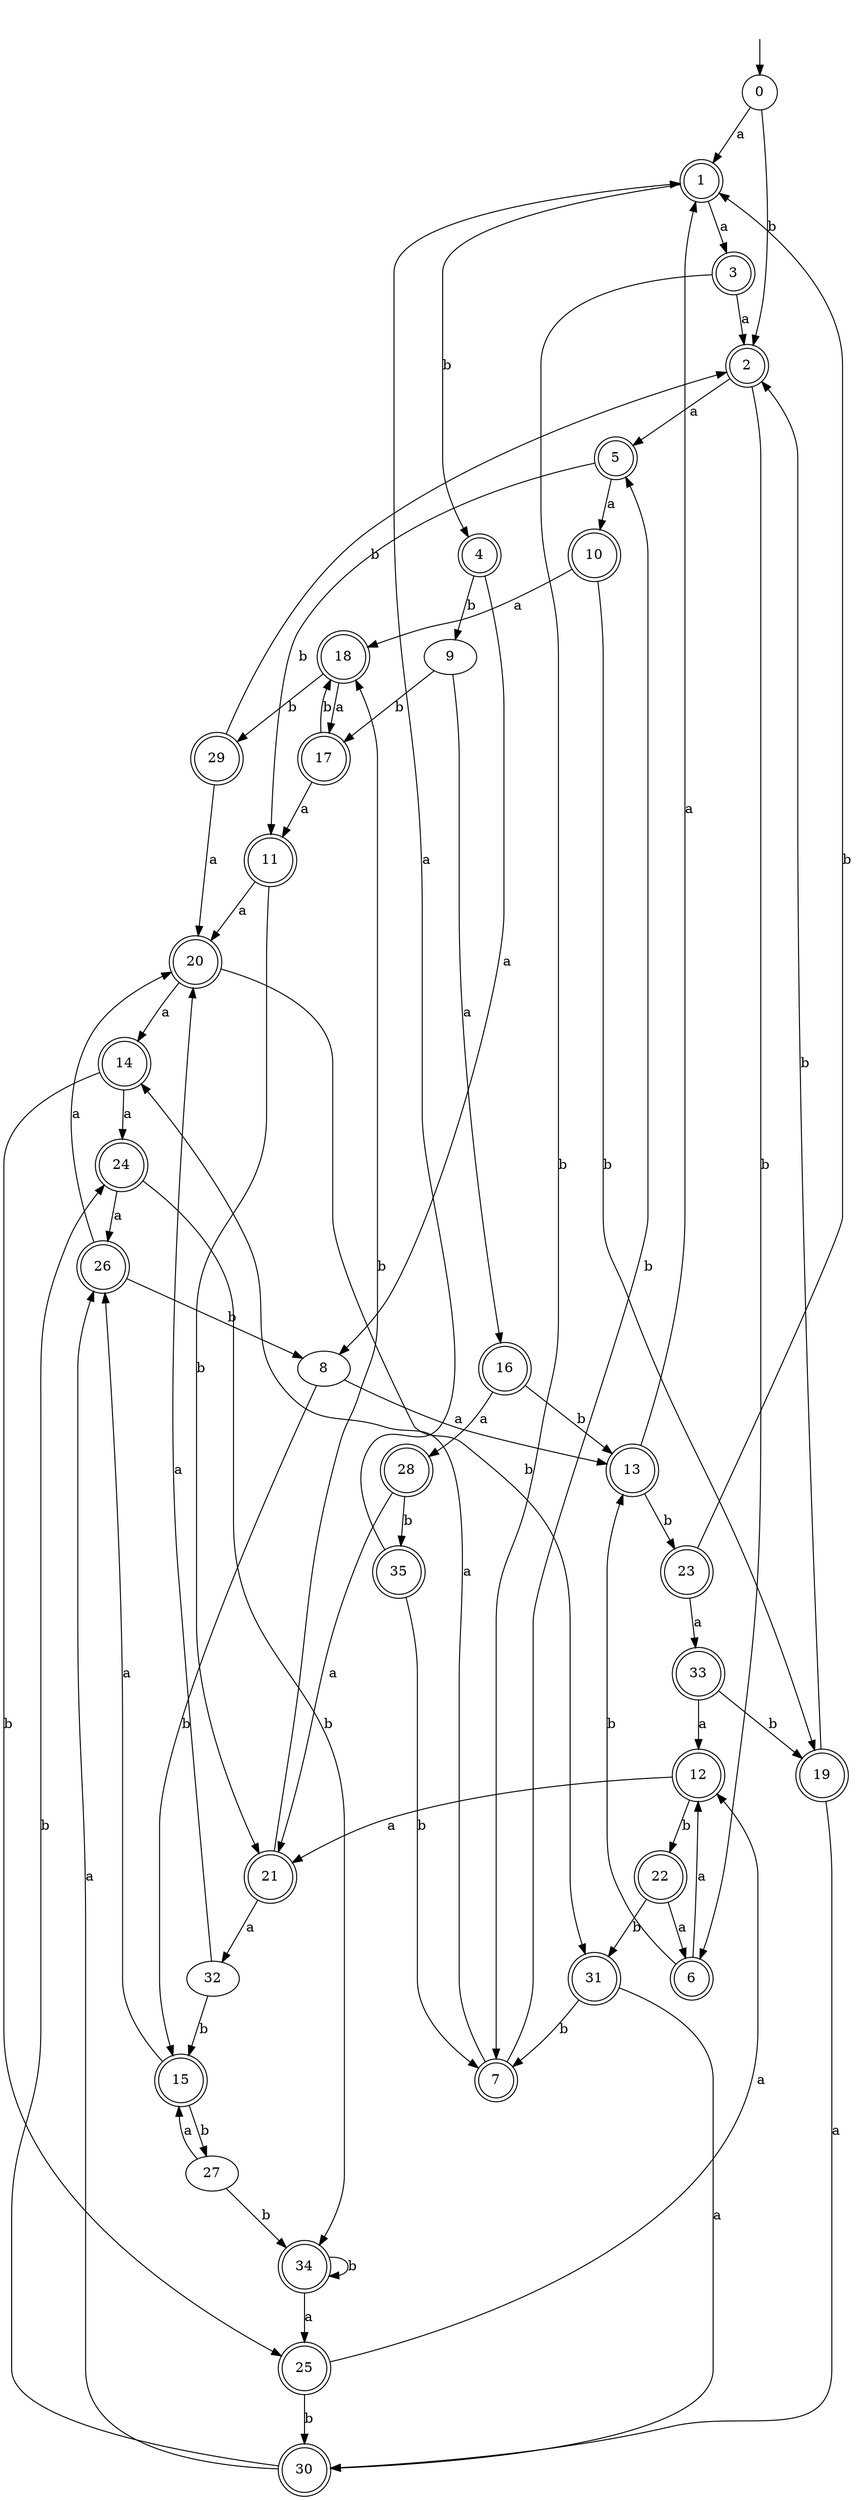 digraph RandomDFA {
  __start0 [label="", shape=none];
  __start0 -> 0 [label=""];
  0 [shape=circle]
  0 -> 1 [label="a"]
  0 -> 2 [label="b"]
  1 [shape=doublecircle]
  1 -> 3 [label="a"]
  1 -> 4 [label="b"]
  2 [shape=doublecircle]
  2 -> 5 [label="a"]
  2 -> 6 [label="b"]
  3 [shape=doublecircle]
  3 -> 2 [label="a"]
  3 -> 7 [label="b"]
  4 [shape=doublecircle]
  4 -> 8 [label="a"]
  4 -> 9 [label="b"]
  5 [shape=doublecircle]
  5 -> 10 [label="a"]
  5 -> 11 [label="b"]
  6 [shape=doublecircle]
  6 -> 12 [label="a"]
  6 -> 13 [label="b"]
  7 [shape=doublecircle]
  7 -> 14 [label="a"]
  7 -> 5 [label="b"]
  8
  8 -> 13 [label="a"]
  8 -> 15 [label="b"]
  9
  9 -> 16 [label="a"]
  9 -> 17 [label="b"]
  10 [shape=doublecircle]
  10 -> 18 [label="a"]
  10 -> 19 [label="b"]
  11 [shape=doublecircle]
  11 -> 20 [label="a"]
  11 -> 21 [label="b"]
  12 [shape=doublecircle]
  12 -> 21 [label="a"]
  12 -> 22 [label="b"]
  13 [shape=doublecircle]
  13 -> 1 [label="a"]
  13 -> 23 [label="b"]
  14 [shape=doublecircle]
  14 -> 24 [label="a"]
  14 -> 25 [label="b"]
  15 [shape=doublecircle]
  15 -> 26 [label="a"]
  15 -> 27 [label="b"]
  16 [shape=doublecircle]
  16 -> 28 [label="a"]
  16 -> 13 [label="b"]
  17 [shape=doublecircle]
  17 -> 11 [label="a"]
  17 -> 18 [label="b"]
  18 [shape=doublecircle]
  18 -> 17 [label="a"]
  18 -> 29 [label="b"]
  19 [shape=doublecircle]
  19 -> 30 [label="a"]
  19 -> 2 [label="b"]
  20 [shape=doublecircle]
  20 -> 14 [label="a"]
  20 -> 31 [label="b"]
  21 [shape=doublecircle]
  21 -> 32 [label="a"]
  21 -> 18 [label="b"]
  22 [shape=doublecircle]
  22 -> 6 [label="a"]
  22 -> 31 [label="b"]
  23 [shape=doublecircle]
  23 -> 33 [label="a"]
  23 -> 1 [label="b"]
  24 [shape=doublecircle]
  24 -> 26 [label="a"]
  24 -> 34 [label="b"]
  25 [shape=doublecircle]
  25 -> 12 [label="a"]
  25 -> 30 [label="b"]
  26 [shape=doublecircle]
  26 -> 20 [label="a"]
  26 -> 8 [label="b"]
  27
  27 -> 15 [label="a"]
  27 -> 34 [label="b"]
  28 [shape=doublecircle]
  28 -> 21 [label="a"]
  28 -> 35 [label="b"]
  29 [shape=doublecircle]
  29 -> 20 [label="a"]
  29 -> 2 [label="b"]
  30 [shape=doublecircle]
  30 -> 26 [label="a"]
  30 -> 24 [label="b"]
  31 [shape=doublecircle]
  31 -> 30 [label="a"]
  31 -> 7 [label="b"]
  32
  32 -> 20 [label="a"]
  32 -> 15 [label="b"]
  33 [shape=doublecircle]
  33 -> 12 [label="a"]
  33 -> 19 [label="b"]
  34 [shape=doublecircle]
  34 -> 25 [label="a"]
  34 -> 34 [label="b"]
  35 [shape=doublecircle]
  35 -> 1 [label="a"]
  35 -> 7 [label="b"]
}

